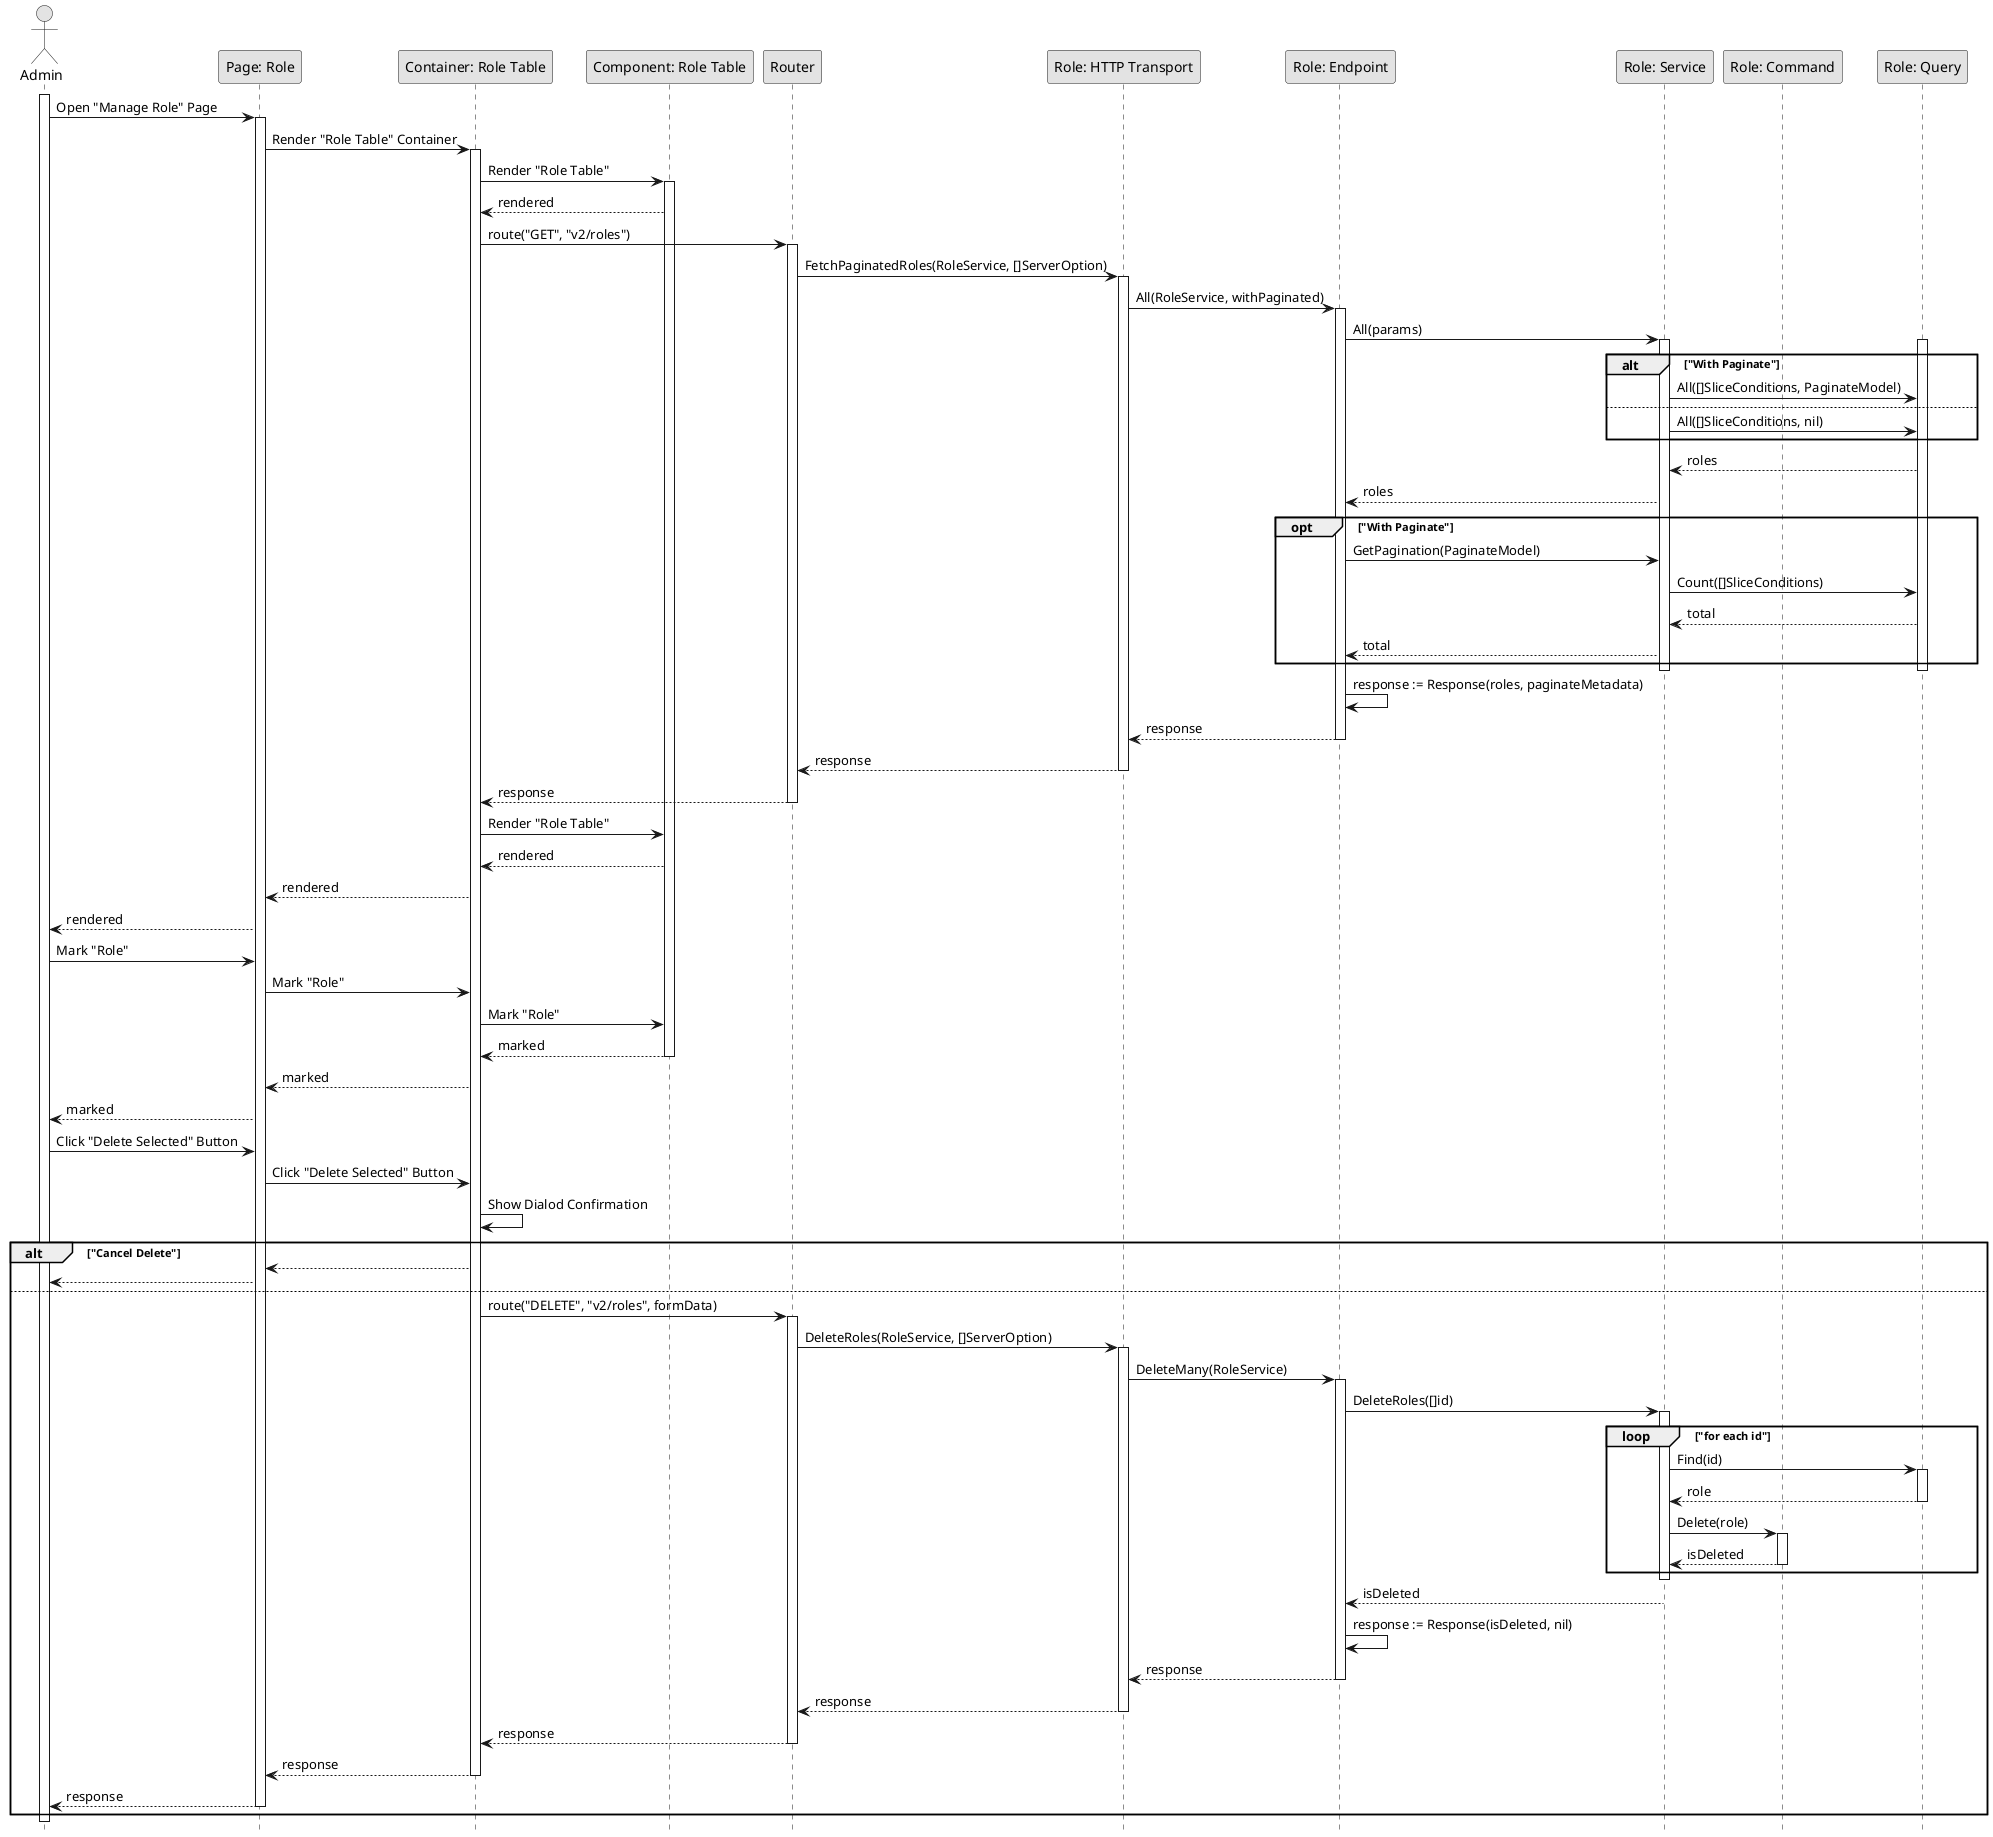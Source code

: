 @startuml DeleteRole

skinparam Monochrome true
skinparam Shadowing false
hide footbox

actor Admin
participant "Page: Role" as RolePage
participant "Container: Role Table" as RoleTableContainer
participant "Component: Role Table" as RoleTable
participant "Router" as Router
participant "Role: HTTP Transport" as RoleHTTPTransport
participant "Role: Endpoint" as RoleEndpoint
participant "Role: Service" as RoleService
participant "Role: Command" as RoleCommand
participant "Role: Query" as RoleQuery

activate Admin

Admin->RolePage: Open "Manage Role" Page
activate RolePage
RolePage->RoleTableContainer: Render "Role Table" Container
activate RoleTableContainer
RoleTableContainer->RoleTable: Render "Role Table"
activate RoleTable
RoleTable-->RoleTableContainer: rendered
RoleTableContainer->Router: route("GET", "v2/roles")
activate Router
Router->RoleHTTPTransport: FetchPaginatedRoles(RoleService, []ServerOption)
activate RoleHTTPTransport
RoleHTTPTransport->RoleEndpoint: All(RoleService, withPaginated)
activate RoleEndpoint
RoleEndpoint->RoleService: All(params)

activate RoleService
activate RoleQuery
alt "With Paginate"
    RoleService->RoleQuery: All([]SliceConditions, PaginateModel)
else
    RoleService->RoleQuery: All([]SliceConditions, nil)
end
RoleQuery-->RoleService: roles
RoleService-->RoleEndpoint: roles

opt "With Paginate"
    RoleEndpoint->RoleService: GetPagination(PaginateModel)
    RoleService->RoleQuery: Count([]SliceConditions)
    RoleQuery-->RoleService: total
    RoleService-->RoleEndpoint: total
end
deactivate RoleQuery
deactivate RoleService

RoleEndpoint->RoleEndpoint: response := Response(roles, paginateMetadata)
RoleEndpoint-->RoleHTTPTransport: response
deactivate RoleEndpoint
RoleHTTPTransport-->Router: response
deactivate RoleHTTPTransport
Router-->RoleTableContainer: response
deactivate Router
RoleTableContainer->RoleTable: Render "Role Table"
RoleTable-->RoleTableContainer: rendered
RoleTableContainer-->RolePage: rendered
RolePage-->Admin: rendered

Admin->RolePage: Mark "Role"
RolePage->RoleTableContainer: Mark "Role"
RoleTableContainer->RoleTable: Mark "Role"
RoleTable-->RoleTableContainer: marked
deactivate RoleTable
RoleTableContainer-->RolePage: marked
RolePage-->Admin: marked

Admin->RolePage: Click "Delete Selected" Button
RolePage->RoleTableContainer: Click "Delete Selected" Button
RoleTableContainer->RoleTableContainer: Show Dialod Confirmation

alt "Cancel Delete"
    RoleTableContainer-->RolePage
    RolePage-->Admin
else
    RoleTableContainer->Router: route("DELETE", "v2/roles", formData)
    activate Router
    Router->RoleHTTPTransport: DeleteRoles(RoleService, []ServerOption)
    activate RoleHTTPTransport
    RoleHTTPTransport->RoleEndpoint: DeleteMany(RoleService)
    activate RoleEndpoint
    RoleEndpoint->RoleService: DeleteRoles([]id)

    activate RoleService
    loop "for each id"
        RoleService->RoleQuery: Find(id)
        activate RoleQuery
        RoleQuery-->RoleService: role
        deactivate RoleQuery

        RoleService->RoleCommand: Delete(role)
        activate RoleCommand
        RoleCommand-->RoleService: isDeleted
        deactivate RoleCommand
    end
    deactivate RoleService
    RoleService-->RoleEndpoint: isDeleted
    RoleEndpoint->RoleEndpoint: response := Response(isDeleted, nil)
    RoleEndpoint-->RoleHTTPTransport: response
    deactivate RoleEndpoint
    RoleHTTPTransport-->Router: response
    deactivate RoleHTTPTransport
    Router-->RoleTableContainer: response
    deactivate Router
    RoleTableContainer-->RolePage: response
    deactivate RoleTableContainer
    RolePage-->Admin: response
    deactivate RolePage
end

deactivate Admin

@enduml